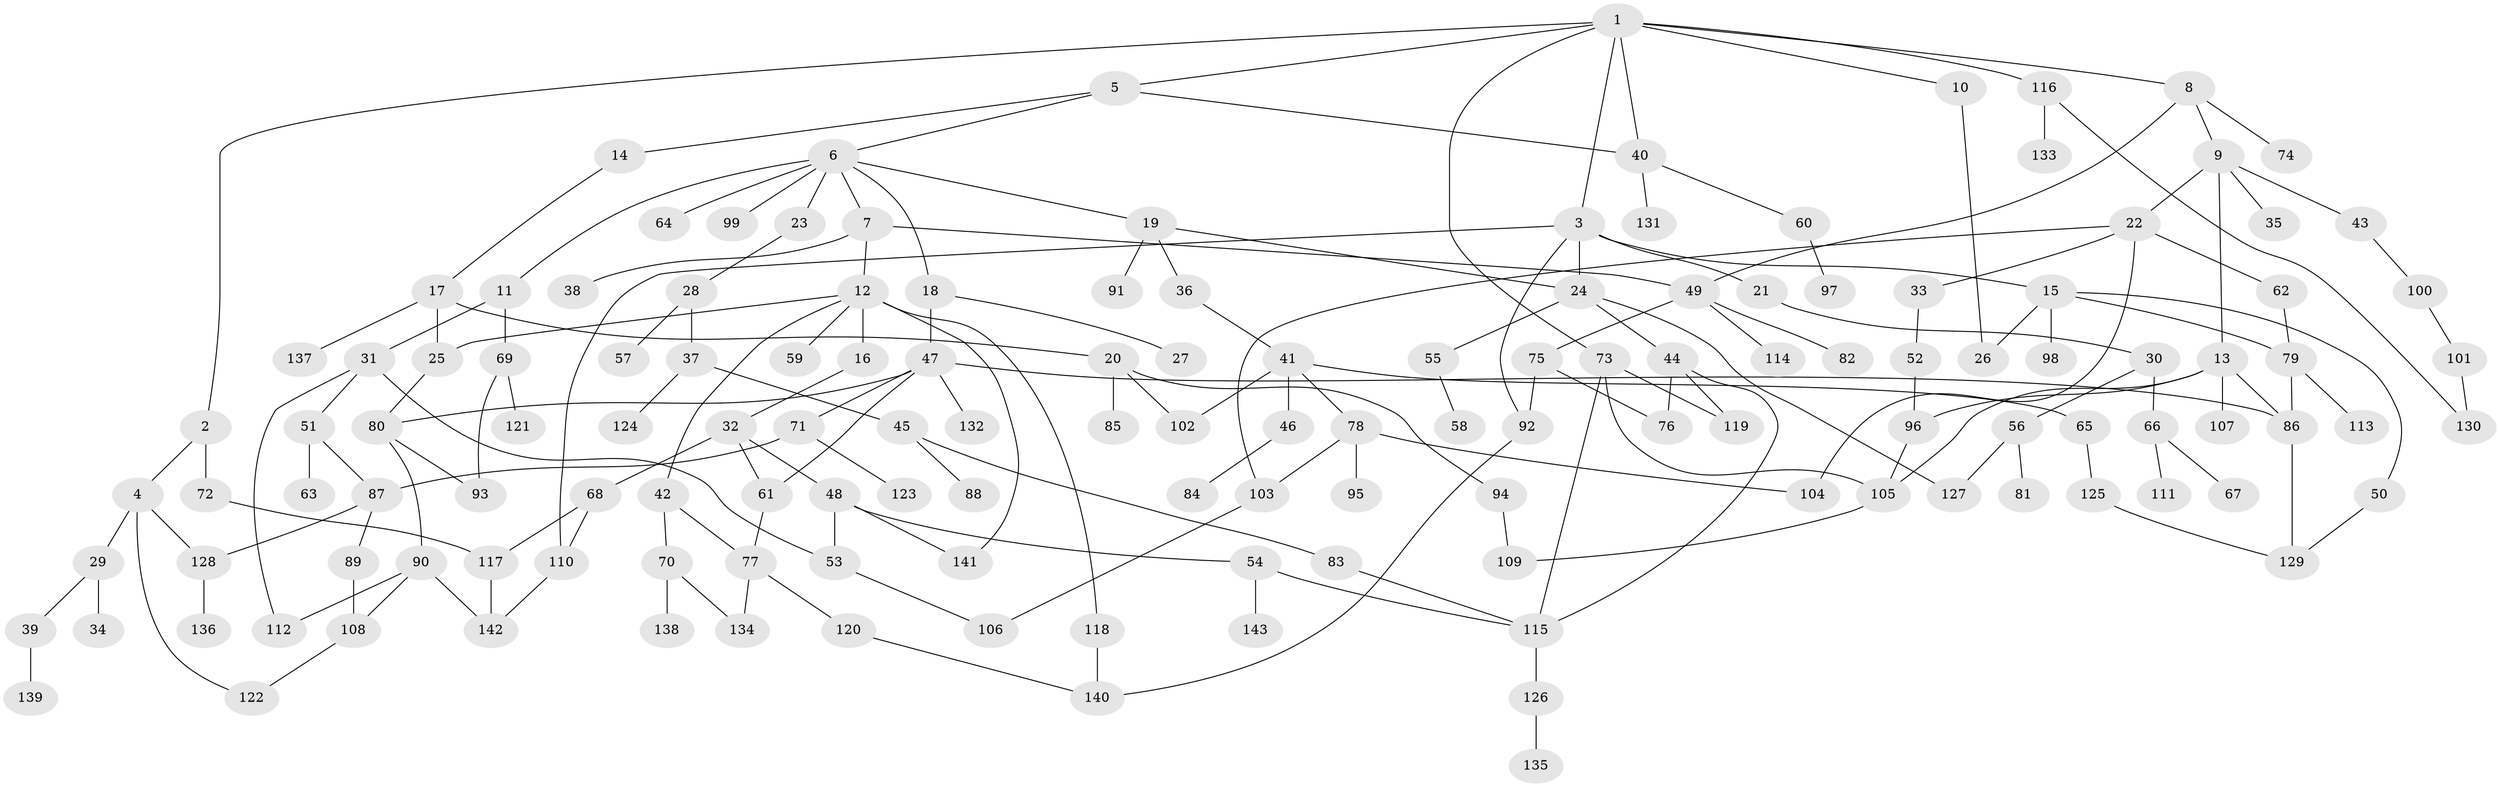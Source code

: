 // coarse degree distribution, {9: 0.02040816326530612, 3: 0.15306122448979592, 4: 0.1326530612244898, 10: 0.01020408163265306, 7: 0.01020408163265306, 2: 0.2755102040816326, 6: 0.02040816326530612, 5: 0.09183673469387756, 1: 0.2755102040816326, 8: 0.01020408163265306}
// Generated by graph-tools (version 1.1) at 2025/41/03/06/25 10:41:25]
// undirected, 143 vertices, 186 edges
graph export_dot {
graph [start="1"]
  node [color=gray90,style=filled];
  1;
  2;
  3;
  4;
  5;
  6;
  7;
  8;
  9;
  10;
  11;
  12;
  13;
  14;
  15;
  16;
  17;
  18;
  19;
  20;
  21;
  22;
  23;
  24;
  25;
  26;
  27;
  28;
  29;
  30;
  31;
  32;
  33;
  34;
  35;
  36;
  37;
  38;
  39;
  40;
  41;
  42;
  43;
  44;
  45;
  46;
  47;
  48;
  49;
  50;
  51;
  52;
  53;
  54;
  55;
  56;
  57;
  58;
  59;
  60;
  61;
  62;
  63;
  64;
  65;
  66;
  67;
  68;
  69;
  70;
  71;
  72;
  73;
  74;
  75;
  76;
  77;
  78;
  79;
  80;
  81;
  82;
  83;
  84;
  85;
  86;
  87;
  88;
  89;
  90;
  91;
  92;
  93;
  94;
  95;
  96;
  97;
  98;
  99;
  100;
  101;
  102;
  103;
  104;
  105;
  106;
  107;
  108;
  109;
  110;
  111;
  112;
  113;
  114;
  115;
  116;
  117;
  118;
  119;
  120;
  121;
  122;
  123;
  124;
  125;
  126;
  127;
  128;
  129;
  130;
  131;
  132;
  133;
  134;
  135;
  136;
  137;
  138;
  139;
  140;
  141;
  142;
  143;
  1 -- 2;
  1 -- 3;
  1 -- 5;
  1 -- 8;
  1 -- 10;
  1 -- 73;
  1 -- 116;
  1 -- 40;
  2 -- 4;
  2 -- 72;
  3 -- 15;
  3 -- 21;
  3 -- 110;
  3 -- 92;
  3 -- 24;
  4 -- 29;
  4 -- 122;
  4 -- 128;
  5 -- 6;
  5 -- 14;
  5 -- 40;
  6 -- 7;
  6 -- 11;
  6 -- 18;
  6 -- 19;
  6 -- 23;
  6 -- 64;
  6 -- 99;
  7 -- 12;
  7 -- 38;
  7 -- 49;
  8 -- 9;
  8 -- 49;
  8 -- 74;
  9 -- 13;
  9 -- 22;
  9 -- 35;
  9 -- 43;
  10 -- 26;
  11 -- 31;
  11 -- 69;
  12 -- 16;
  12 -- 25;
  12 -- 42;
  12 -- 59;
  12 -- 118;
  12 -- 141;
  13 -- 96;
  13 -- 105;
  13 -- 107;
  13 -- 86;
  14 -- 17;
  15 -- 50;
  15 -- 98;
  15 -- 79;
  15 -- 26;
  16 -- 32;
  17 -- 20;
  17 -- 137;
  17 -- 25;
  18 -- 27;
  18 -- 47;
  19 -- 24;
  19 -- 36;
  19 -- 91;
  20 -- 85;
  20 -- 94;
  20 -- 102;
  21 -- 30;
  22 -- 33;
  22 -- 62;
  22 -- 103;
  22 -- 104;
  23 -- 28;
  24 -- 44;
  24 -- 55;
  24 -- 127;
  25 -- 80;
  28 -- 37;
  28 -- 57;
  29 -- 34;
  29 -- 39;
  30 -- 56;
  30 -- 66;
  31 -- 51;
  31 -- 112;
  31 -- 53;
  32 -- 48;
  32 -- 61;
  32 -- 68;
  33 -- 52;
  36 -- 41;
  37 -- 45;
  37 -- 124;
  39 -- 139;
  40 -- 60;
  40 -- 131;
  41 -- 46;
  41 -- 65;
  41 -- 78;
  41 -- 102;
  42 -- 70;
  42 -- 77;
  43 -- 100;
  44 -- 76;
  44 -- 119;
  44 -- 115;
  45 -- 83;
  45 -- 88;
  46 -- 84;
  47 -- 71;
  47 -- 86;
  47 -- 132;
  47 -- 80;
  47 -- 61;
  48 -- 53;
  48 -- 54;
  48 -- 141;
  49 -- 75;
  49 -- 82;
  49 -- 114;
  50 -- 129;
  51 -- 63;
  51 -- 87;
  52 -- 96;
  53 -- 106;
  54 -- 115;
  54 -- 143;
  55 -- 58;
  56 -- 81;
  56 -- 127;
  60 -- 97;
  61 -- 77;
  62 -- 79;
  65 -- 125;
  66 -- 67;
  66 -- 111;
  68 -- 117;
  68 -- 110;
  69 -- 121;
  69 -- 93;
  70 -- 138;
  70 -- 134;
  71 -- 87;
  71 -- 123;
  72 -- 117;
  73 -- 105;
  73 -- 115;
  73 -- 119;
  75 -- 92;
  75 -- 76;
  77 -- 120;
  77 -- 134;
  78 -- 95;
  78 -- 104;
  78 -- 103;
  79 -- 113;
  79 -- 86;
  80 -- 90;
  80 -- 93;
  83 -- 115;
  86 -- 129;
  87 -- 89;
  87 -- 128;
  89 -- 108;
  90 -- 108;
  90 -- 112;
  90 -- 142;
  92 -- 140;
  94 -- 109;
  96 -- 105;
  100 -- 101;
  101 -- 130;
  103 -- 106;
  105 -- 109;
  108 -- 122;
  110 -- 142;
  115 -- 126;
  116 -- 133;
  116 -- 130;
  117 -- 142;
  118 -- 140;
  120 -- 140;
  125 -- 129;
  126 -- 135;
  128 -- 136;
}
